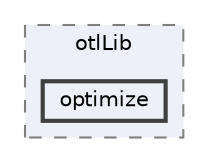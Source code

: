 digraph "/home/jam/Research/IRES-2025/dev/src/llm-scripts/testing/hypothesis-testing/hyp-env/lib/python3.12/site-packages/fontTools/otlLib/optimize"
{
 // LATEX_PDF_SIZE
  bgcolor="transparent";
  edge [fontname=Helvetica,fontsize=10,labelfontname=Helvetica,labelfontsize=10];
  node [fontname=Helvetica,fontsize=10,shape=box,height=0.2,width=0.4];
  compound=true
  subgraph clusterdir_1d8a968d4a6604d76d823a86f49d698e {
    graph [ bgcolor="#edf0f7", pencolor="grey50", label="otlLib", fontname=Helvetica,fontsize=10 style="filled,dashed", URL="dir_1d8a968d4a6604d76d823a86f49d698e.html",tooltip=""]
  dir_81b92156cc62309bded52fd183f5bb2b [label="optimize", fillcolor="#edf0f7", color="grey25", style="filled,bold", URL="dir_81b92156cc62309bded52fd183f5bb2b.html",tooltip=""];
  }
}
